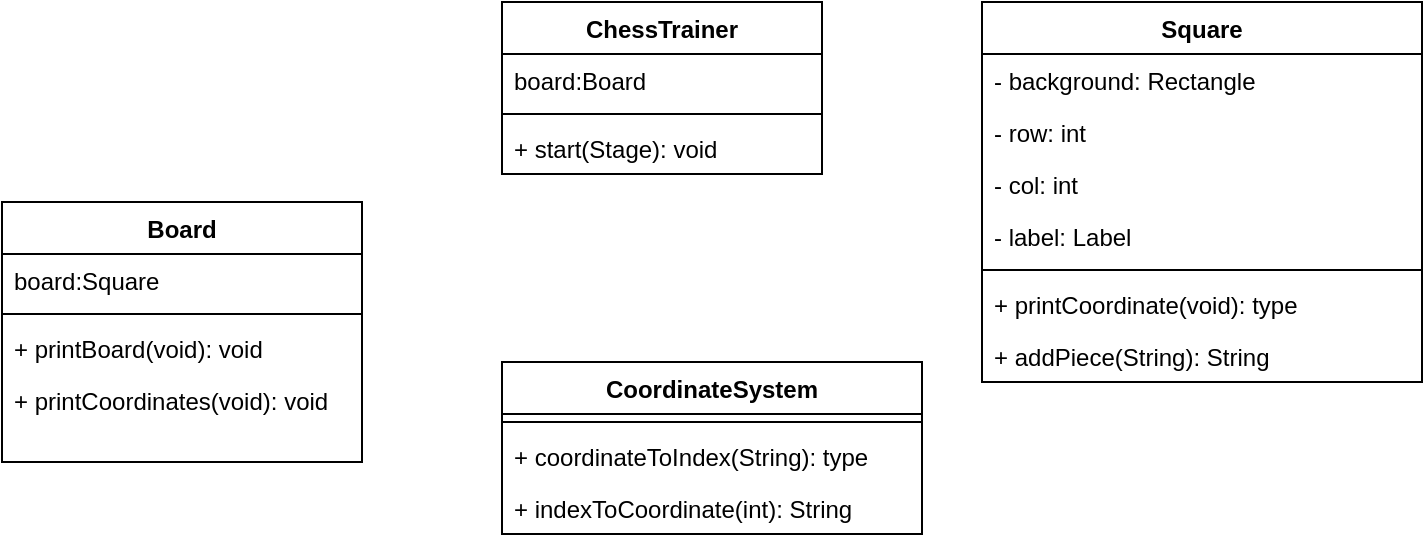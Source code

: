 <mxfile version="26.1.1">
  <diagram id="C5RBs43oDa-KdzZeNtuy" name="Page-1">
    <mxGraphModel dx="1364" dy="766" grid="1" gridSize="10" guides="1" tooltips="1" connect="1" arrows="1" fold="1" page="1" pageScale="1" pageWidth="827" pageHeight="1169" math="0" shadow="0">
      <root>
        <mxCell id="WIyWlLk6GJQsqaUBKTNV-0" />
        <mxCell id="WIyWlLk6GJQsqaUBKTNV-1" parent="WIyWlLk6GJQsqaUBKTNV-0" />
        <mxCell id="nLN1JVGIg6bMZn9r5CR0-5" value="ChessTrainer" style="swimlane;fontStyle=1;align=center;verticalAlign=top;childLayout=stackLayout;horizontal=1;startSize=26;horizontalStack=0;resizeParent=1;resizeParentMax=0;resizeLast=0;collapsible=1;marginBottom=0;whiteSpace=wrap;html=1;" vertex="1" parent="WIyWlLk6GJQsqaUBKTNV-1">
          <mxGeometry x="270" y="110" width="160" height="86" as="geometry">
            <mxRectangle x="270" y="110" width="110" height="30" as="alternateBounds" />
          </mxGeometry>
        </mxCell>
        <mxCell id="nLN1JVGIg6bMZn9r5CR0-6" value="board:Board" style="text;strokeColor=none;fillColor=none;align=left;verticalAlign=top;spacingLeft=4;spacingRight=4;overflow=hidden;rotatable=0;points=[[0,0.5],[1,0.5]];portConstraint=eastwest;whiteSpace=wrap;html=1;" vertex="1" parent="nLN1JVGIg6bMZn9r5CR0-5">
          <mxGeometry y="26" width="160" height="26" as="geometry" />
        </mxCell>
        <mxCell id="nLN1JVGIg6bMZn9r5CR0-7" value="" style="line;strokeWidth=1;fillColor=none;align=left;verticalAlign=middle;spacingTop=-1;spacingLeft=3;spacingRight=3;rotatable=0;labelPosition=right;points=[];portConstraint=eastwest;strokeColor=inherit;" vertex="1" parent="nLN1JVGIg6bMZn9r5CR0-5">
          <mxGeometry y="52" width="160" height="8" as="geometry" />
        </mxCell>
        <mxCell id="nLN1JVGIg6bMZn9r5CR0-8" value="+ start(Stage): void" style="text;strokeColor=none;fillColor=none;align=left;verticalAlign=top;spacingLeft=4;spacingRight=4;overflow=hidden;rotatable=0;points=[[0,0.5],[1,0.5]];portConstraint=eastwest;whiteSpace=wrap;html=1;" vertex="1" parent="nLN1JVGIg6bMZn9r5CR0-5">
          <mxGeometry y="60" width="160" height="26" as="geometry" />
        </mxCell>
        <mxCell id="nLN1JVGIg6bMZn9r5CR0-9" value="&lt;div&gt;Board&lt;/div&gt;&lt;div&gt;&lt;br&gt;&lt;/div&gt;" style="swimlane;fontStyle=1;align=center;verticalAlign=top;childLayout=stackLayout;horizontal=1;startSize=26;horizontalStack=0;resizeParent=1;resizeParentMax=0;resizeLast=0;collapsible=1;marginBottom=0;whiteSpace=wrap;html=1;" vertex="1" parent="WIyWlLk6GJQsqaUBKTNV-1">
          <mxGeometry x="20" y="210" width="180" height="130" as="geometry" />
        </mxCell>
        <mxCell id="nLN1JVGIg6bMZn9r5CR0-10" value="board:Square" style="text;strokeColor=none;fillColor=none;align=left;verticalAlign=top;spacingLeft=4;spacingRight=4;overflow=hidden;rotatable=0;points=[[0,0.5],[1,0.5]];portConstraint=eastwest;whiteSpace=wrap;html=1;" vertex="1" parent="nLN1JVGIg6bMZn9r5CR0-9">
          <mxGeometry y="26" width="180" height="26" as="geometry" />
        </mxCell>
        <mxCell id="nLN1JVGIg6bMZn9r5CR0-11" value="" style="line;strokeWidth=1;fillColor=none;align=left;verticalAlign=middle;spacingTop=-1;spacingLeft=3;spacingRight=3;rotatable=0;labelPosition=right;points=[];portConstraint=eastwest;strokeColor=inherit;" vertex="1" parent="nLN1JVGIg6bMZn9r5CR0-9">
          <mxGeometry y="52" width="180" height="8" as="geometry" />
        </mxCell>
        <mxCell id="nLN1JVGIg6bMZn9r5CR0-12" value="+ printBoard(void): void" style="text;strokeColor=none;fillColor=none;align=left;verticalAlign=top;spacingLeft=4;spacingRight=4;overflow=hidden;rotatable=0;points=[[0,0.5],[1,0.5]];portConstraint=eastwest;whiteSpace=wrap;html=1;" vertex="1" parent="nLN1JVGIg6bMZn9r5CR0-9">
          <mxGeometry y="60" width="180" height="26" as="geometry" />
        </mxCell>
        <mxCell id="nLN1JVGIg6bMZn9r5CR0-19" value="+ printCoordinates(void): void" style="text;strokeColor=none;fillColor=none;align=left;verticalAlign=top;spacingLeft=4;spacingRight=4;overflow=hidden;rotatable=0;points=[[0,0.5],[1,0.5]];portConstraint=eastwest;whiteSpace=wrap;html=1;" vertex="1" parent="nLN1JVGIg6bMZn9r5CR0-9">
          <mxGeometry y="86" width="180" height="44" as="geometry" />
        </mxCell>
        <mxCell id="nLN1JVGIg6bMZn9r5CR0-20" value="Square" style="swimlane;fontStyle=1;align=center;verticalAlign=top;childLayout=stackLayout;horizontal=1;startSize=26;horizontalStack=0;resizeParent=1;resizeParentMax=0;resizeLast=0;collapsible=1;marginBottom=0;whiteSpace=wrap;html=1;" vertex="1" parent="WIyWlLk6GJQsqaUBKTNV-1">
          <mxGeometry x="510" y="110" width="220" height="190" as="geometry" />
        </mxCell>
        <mxCell id="nLN1JVGIg6bMZn9r5CR0-21" value="- background: Rectangle" style="text;strokeColor=none;fillColor=none;align=left;verticalAlign=top;spacingLeft=4;spacingRight=4;overflow=hidden;rotatable=0;points=[[0,0.5],[1,0.5]];portConstraint=eastwest;whiteSpace=wrap;html=1;" vertex="1" parent="nLN1JVGIg6bMZn9r5CR0-20">
          <mxGeometry y="26" width="220" height="26" as="geometry" />
        </mxCell>
        <mxCell id="nLN1JVGIg6bMZn9r5CR0-24" value="- row: int" style="text;strokeColor=none;fillColor=none;align=left;verticalAlign=top;spacingLeft=4;spacingRight=4;overflow=hidden;rotatable=0;points=[[0,0.5],[1,0.5]];portConstraint=eastwest;whiteSpace=wrap;html=1;" vertex="1" parent="nLN1JVGIg6bMZn9r5CR0-20">
          <mxGeometry y="52" width="220" height="26" as="geometry" />
        </mxCell>
        <mxCell id="nLN1JVGIg6bMZn9r5CR0-30" value="- col: int" style="text;strokeColor=none;fillColor=none;align=left;verticalAlign=top;spacingLeft=4;spacingRight=4;overflow=hidden;rotatable=0;points=[[0,0.5],[1,0.5]];portConstraint=eastwest;whiteSpace=wrap;html=1;" vertex="1" parent="nLN1JVGIg6bMZn9r5CR0-20">
          <mxGeometry y="78" width="220" height="26" as="geometry" />
        </mxCell>
        <mxCell id="nLN1JVGIg6bMZn9r5CR0-31" value="- label: Label" style="text;strokeColor=none;fillColor=none;align=left;verticalAlign=top;spacingLeft=4;spacingRight=4;overflow=hidden;rotatable=0;points=[[0,0.5],[1,0.5]];portConstraint=eastwest;whiteSpace=wrap;html=1;" vertex="1" parent="nLN1JVGIg6bMZn9r5CR0-20">
          <mxGeometry y="104" width="220" height="26" as="geometry" />
        </mxCell>
        <mxCell id="nLN1JVGIg6bMZn9r5CR0-22" value="" style="line;strokeWidth=1;fillColor=none;align=left;verticalAlign=middle;spacingTop=-1;spacingLeft=3;spacingRight=3;rotatable=0;labelPosition=right;points=[];portConstraint=eastwest;strokeColor=inherit;" vertex="1" parent="nLN1JVGIg6bMZn9r5CR0-20">
          <mxGeometry y="130" width="220" height="8" as="geometry" />
        </mxCell>
        <mxCell id="nLN1JVGIg6bMZn9r5CR0-23" value="+ printCoordinate(void): type" style="text;strokeColor=none;fillColor=none;align=left;verticalAlign=top;spacingLeft=4;spacingRight=4;overflow=hidden;rotatable=0;points=[[0,0.5],[1,0.5]];portConstraint=eastwest;whiteSpace=wrap;html=1;" vertex="1" parent="nLN1JVGIg6bMZn9r5CR0-20">
          <mxGeometry y="138" width="220" height="26" as="geometry" />
        </mxCell>
        <mxCell id="nLN1JVGIg6bMZn9r5CR0-32" value="+ addPiece(String): String" style="text;strokeColor=none;fillColor=none;align=left;verticalAlign=top;spacingLeft=4;spacingRight=4;overflow=hidden;rotatable=0;points=[[0,0.5],[1,0.5]];portConstraint=eastwest;whiteSpace=wrap;html=1;" vertex="1" parent="nLN1JVGIg6bMZn9r5CR0-20">
          <mxGeometry y="164" width="220" height="26" as="geometry" />
        </mxCell>
        <mxCell id="nLN1JVGIg6bMZn9r5CR0-33" value="CoordinateSystem" style="swimlane;fontStyle=1;align=center;verticalAlign=top;childLayout=stackLayout;horizontal=1;startSize=26;horizontalStack=0;resizeParent=1;resizeParentMax=0;resizeLast=0;collapsible=1;marginBottom=0;whiteSpace=wrap;html=1;" vertex="1" parent="WIyWlLk6GJQsqaUBKTNV-1">
          <mxGeometry x="270" y="290" width="210" height="86" as="geometry" />
        </mxCell>
        <mxCell id="nLN1JVGIg6bMZn9r5CR0-35" value="" style="line;strokeWidth=1;fillColor=none;align=left;verticalAlign=middle;spacingTop=-1;spacingLeft=3;spacingRight=3;rotatable=0;labelPosition=right;points=[];portConstraint=eastwest;strokeColor=inherit;" vertex="1" parent="nLN1JVGIg6bMZn9r5CR0-33">
          <mxGeometry y="26" width="210" height="8" as="geometry" />
        </mxCell>
        <mxCell id="nLN1JVGIg6bMZn9r5CR0-36" value="+ coordinateToIndex(String): type" style="text;strokeColor=none;fillColor=none;align=left;verticalAlign=top;spacingLeft=4;spacingRight=4;overflow=hidden;rotatable=0;points=[[0,0.5],[1,0.5]];portConstraint=eastwest;whiteSpace=wrap;html=1;" vertex="1" parent="nLN1JVGIg6bMZn9r5CR0-33">
          <mxGeometry y="34" width="210" height="26" as="geometry" />
        </mxCell>
        <mxCell id="nLN1JVGIg6bMZn9r5CR0-37" value="+ indexToCoordinate(int): String" style="text;strokeColor=none;fillColor=none;align=left;verticalAlign=top;spacingLeft=4;spacingRight=4;overflow=hidden;rotatable=0;points=[[0,0.5],[1,0.5]];portConstraint=eastwest;whiteSpace=wrap;html=1;" vertex="1" parent="nLN1JVGIg6bMZn9r5CR0-33">
          <mxGeometry y="60" width="210" height="26" as="geometry" />
        </mxCell>
      </root>
    </mxGraphModel>
  </diagram>
</mxfile>
